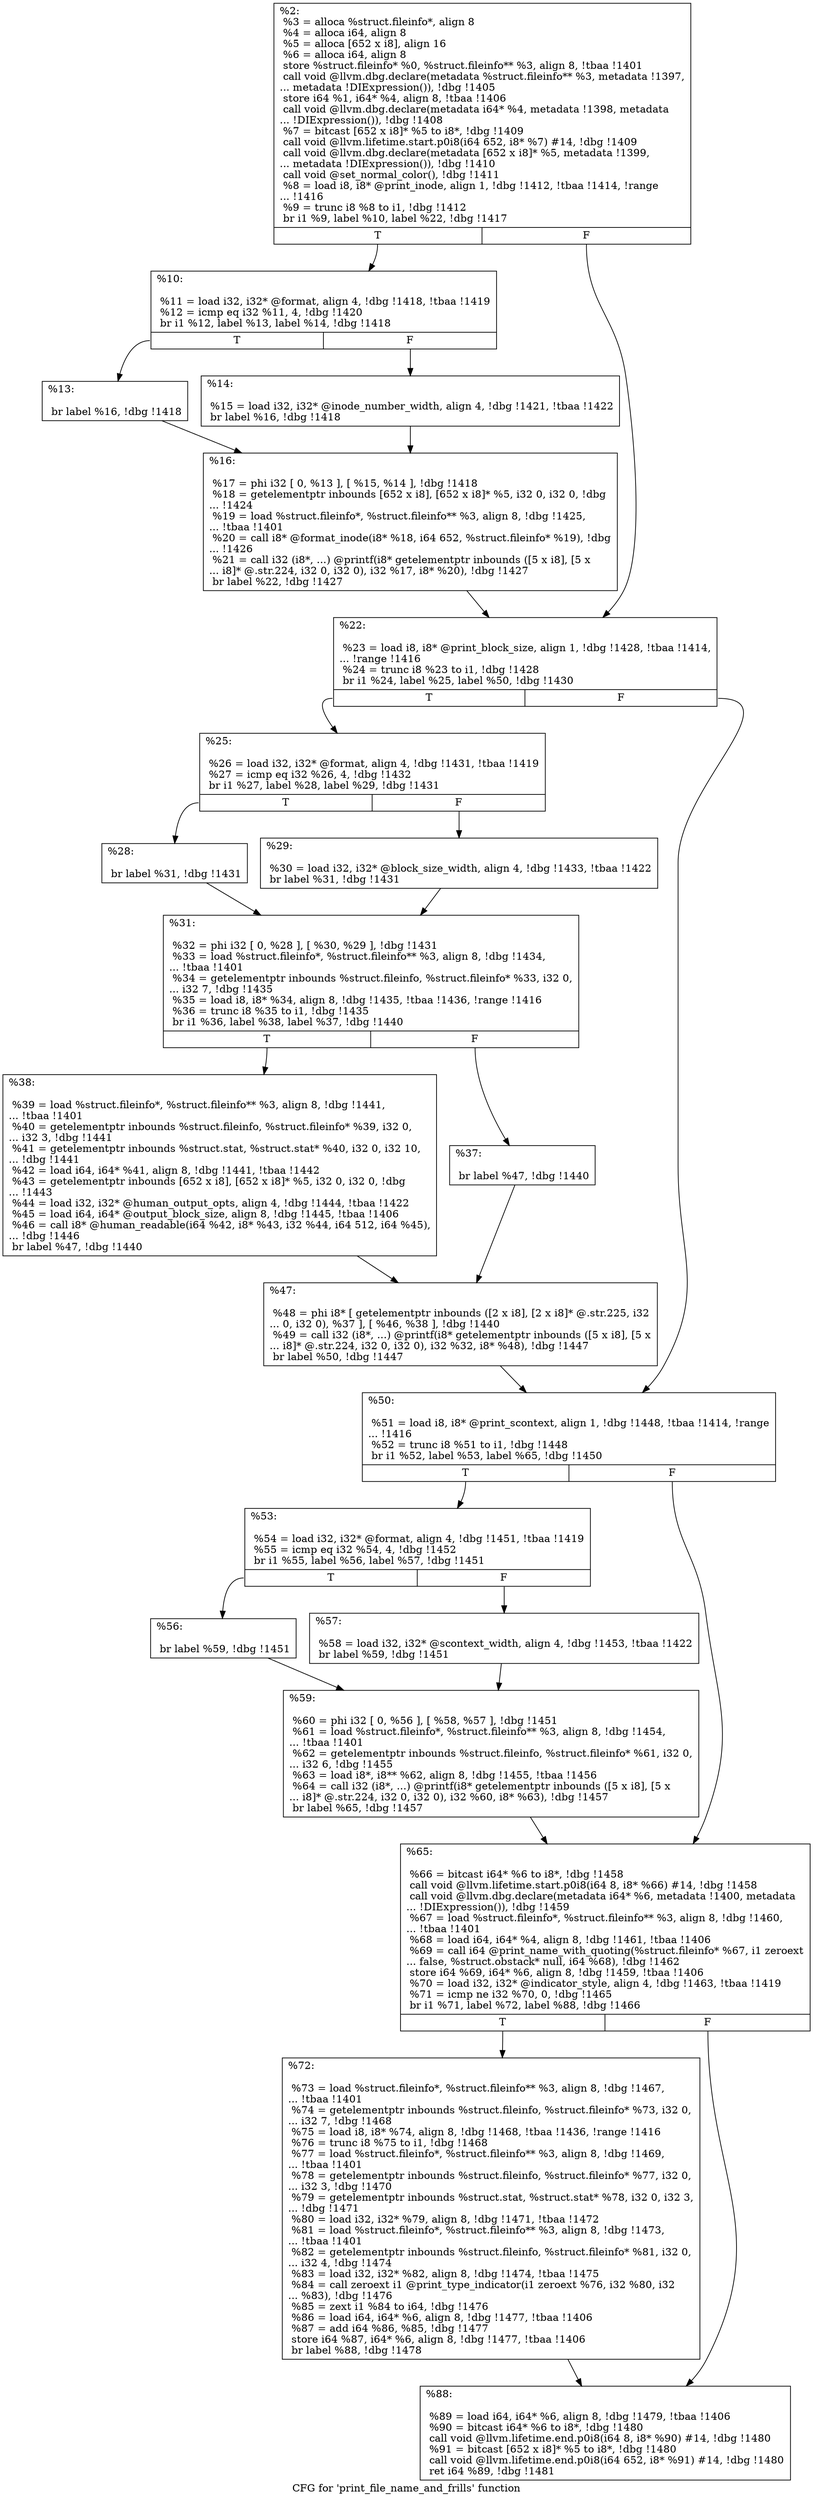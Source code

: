 digraph "CFG for 'print_file_name_and_frills' function" {
	label="CFG for 'print_file_name_and_frills' function";

	Node0x2383910 [shape=record,label="{%2:\l  %3 = alloca %struct.fileinfo*, align 8\l  %4 = alloca i64, align 8\l  %5 = alloca [652 x i8], align 16\l  %6 = alloca i64, align 8\l  store %struct.fileinfo* %0, %struct.fileinfo** %3, align 8, !tbaa !1401\l  call void @llvm.dbg.declare(metadata %struct.fileinfo** %3, metadata !1397,\l... metadata !DIExpression()), !dbg !1405\l  store i64 %1, i64* %4, align 8, !tbaa !1406\l  call void @llvm.dbg.declare(metadata i64* %4, metadata !1398, metadata\l... !DIExpression()), !dbg !1408\l  %7 = bitcast [652 x i8]* %5 to i8*, !dbg !1409\l  call void @llvm.lifetime.start.p0i8(i64 652, i8* %7) #14, !dbg !1409\l  call void @llvm.dbg.declare(metadata [652 x i8]* %5, metadata !1399,\l... metadata !DIExpression()), !dbg !1410\l  call void @set_normal_color(), !dbg !1411\l  %8 = load i8, i8* @print_inode, align 1, !dbg !1412, !tbaa !1414, !range\l... !1416\l  %9 = trunc i8 %8 to i1, !dbg !1412\l  br i1 %9, label %10, label %22, !dbg !1417\l|{<s0>T|<s1>F}}"];
	Node0x2383910:s0 -> Node0x2384ac0;
	Node0x2383910:s1 -> Node0x2384c00;
	Node0x2384ac0 [shape=record,label="{%10:\l\l  %11 = load i32, i32* @format, align 4, !dbg !1418, !tbaa !1419\l  %12 = icmp eq i32 %11, 4, !dbg !1420\l  br i1 %12, label %13, label %14, !dbg !1418\l|{<s0>T|<s1>F}}"];
	Node0x2384ac0:s0 -> Node0x2384b10;
	Node0x2384ac0:s1 -> Node0x2384b60;
	Node0x2384b10 [shape=record,label="{%13:\l\l  br label %16, !dbg !1418\l}"];
	Node0x2384b10 -> Node0x2384bb0;
	Node0x2384b60 [shape=record,label="{%14:\l\l  %15 = load i32, i32* @inode_number_width, align 4, !dbg !1421, !tbaa !1422\l  br label %16, !dbg !1418\l}"];
	Node0x2384b60 -> Node0x2384bb0;
	Node0x2384bb0 [shape=record,label="{%16:\l\l  %17 = phi i32 [ 0, %13 ], [ %15, %14 ], !dbg !1418\l  %18 = getelementptr inbounds [652 x i8], [652 x i8]* %5, i32 0, i32 0, !dbg\l... !1424\l  %19 = load %struct.fileinfo*, %struct.fileinfo** %3, align 8, !dbg !1425,\l... !tbaa !1401\l  %20 = call i8* @format_inode(i8* %18, i64 652, %struct.fileinfo* %19), !dbg\l... !1426\l  %21 = call i32 (i8*, ...) @printf(i8* getelementptr inbounds ([5 x i8], [5 x\l... i8]* @.str.224, i32 0, i32 0), i32 %17, i8* %20), !dbg !1427\l  br label %22, !dbg !1427\l}"];
	Node0x2384bb0 -> Node0x2384c00;
	Node0x2384c00 [shape=record,label="{%22:\l\l  %23 = load i8, i8* @print_block_size, align 1, !dbg !1428, !tbaa !1414,\l... !range !1416\l  %24 = trunc i8 %23 to i1, !dbg !1428\l  br i1 %24, label %25, label %50, !dbg !1430\l|{<s0>T|<s1>F}}"];
	Node0x2384c00:s0 -> Node0x2384c50;
	Node0x2384c00:s1 -> Node0x2384e80;
	Node0x2384c50 [shape=record,label="{%25:\l\l  %26 = load i32, i32* @format, align 4, !dbg !1431, !tbaa !1419\l  %27 = icmp eq i32 %26, 4, !dbg !1432\l  br i1 %27, label %28, label %29, !dbg !1431\l|{<s0>T|<s1>F}}"];
	Node0x2384c50:s0 -> Node0x2384ca0;
	Node0x2384c50:s1 -> Node0x2384cf0;
	Node0x2384ca0 [shape=record,label="{%28:\l\l  br label %31, !dbg !1431\l}"];
	Node0x2384ca0 -> Node0x2384d40;
	Node0x2384cf0 [shape=record,label="{%29:\l\l  %30 = load i32, i32* @block_size_width, align 4, !dbg !1433, !tbaa !1422\l  br label %31, !dbg !1431\l}"];
	Node0x2384cf0 -> Node0x2384d40;
	Node0x2384d40 [shape=record,label="{%31:\l\l  %32 = phi i32 [ 0, %28 ], [ %30, %29 ], !dbg !1431\l  %33 = load %struct.fileinfo*, %struct.fileinfo** %3, align 8, !dbg !1434,\l... !tbaa !1401\l  %34 = getelementptr inbounds %struct.fileinfo, %struct.fileinfo* %33, i32 0,\l... i32 7, !dbg !1435\l  %35 = load i8, i8* %34, align 8, !dbg !1435, !tbaa !1436, !range !1416\l  %36 = trunc i8 %35 to i1, !dbg !1435\l  br i1 %36, label %38, label %37, !dbg !1440\l|{<s0>T|<s1>F}}"];
	Node0x2384d40:s0 -> Node0x2384de0;
	Node0x2384d40:s1 -> Node0x2384d90;
	Node0x2384d90 [shape=record,label="{%37:\l\l  br label %47, !dbg !1440\l}"];
	Node0x2384d90 -> Node0x2384e30;
	Node0x2384de0 [shape=record,label="{%38:\l\l  %39 = load %struct.fileinfo*, %struct.fileinfo** %3, align 8, !dbg !1441,\l... !tbaa !1401\l  %40 = getelementptr inbounds %struct.fileinfo, %struct.fileinfo* %39, i32 0,\l... i32 3, !dbg !1441\l  %41 = getelementptr inbounds %struct.stat, %struct.stat* %40, i32 0, i32 10,\l... !dbg !1441\l  %42 = load i64, i64* %41, align 8, !dbg !1441, !tbaa !1442\l  %43 = getelementptr inbounds [652 x i8], [652 x i8]* %5, i32 0, i32 0, !dbg\l... !1443\l  %44 = load i32, i32* @human_output_opts, align 4, !dbg !1444, !tbaa !1422\l  %45 = load i64, i64* @output_block_size, align 8, !dbg !1445, !tbaa !1406\l  %46 = call i8* @human_readable(i64 %42, i8* %43, i32 %44, i64 512, i64 %45),\l... !dbg !1446\l  br label %47, !dbg !1440\l}"];
	Node0x2384de0 -> Node0x2384e30;
	Node0x2384e30 [shape=record,label="{%47:\l\l  %48 = phi i8* [ getelementptr inbounds ([2 x i8], [2 x i8]* @.str.225, i32\l... 0, i32 0), %37 ], [ %46, %38 ], !dbg !1440\l  %49 = call i32 (i8*, ...) @printf(i8* getelementptr inbounds ([5 x i8], [5 x\l... i8]* @.str.224, i32 0, i32 0), i32 %32, i8* %48), !dbg !1447\l  br label %50, !dbg !1447\l}"];
	Node0x2384e30 -> Node0x2384e80;
	Node0x2384e80 [shape=record,label="{%50:\l\l  %51 = load i8, i8* @print_scontext, align 1, !dbg !1448, !tbaa !1414, !range\l... !1416\l  %52 = trunc i8 %51 to i1, !dbg !1448\l  br i1 %52, label %53, label %65, !dbg !1450\l|{<s0>T|<s1>F}}"];
	Node0x2384e80:s0 -> Node0x2384ed0;
	Node0x2384e80:s1 -> Node0x2385010;
	Node0x2384ed0 [shape=record,label="{%53:\l\l  %54 = load i32, i32* @format, align 4, !dbg !1451, !tbaa !1419\l  %55 = icmp eq i32 %54, 4, !dbg !1452\l  br i1 %55, label %56, label %57, !dbg !1451\l|{<s0>T|<s1>F}}"];
	Node0x2384ed0:s0 -> Node0x2384f20;
	Node0x2384ed0:s1 -> Node0x2384f70;
	Node0x2384f20 [shape=record,label="{%56:\l\l  br label %59, !dbg !1451\l}"];
	Node0x2384f20 -> Node0x2384fc0;
	Node0x2384f70 [shape=record,label="{%57:\l\l  %58 = load i32, i32* @scontext_width, align 4, !dbg !1453, !tbaa !1422\l  br label %59, !dbg !1451\l}"];
	Node0x2384f70 -> Node0x2384fc0;
	Node0x2384fc0 [shape=record,label="{%59:\l\l  %60 = phi i32 [ 0, %56 ], [ %58, %57 ], !dbg !1451\l  %61 = load %struct.fileinfo*, %struct.fileinfo** %3, align 8, !dbg !1454,\l... !tbaa !1401\l  %62 = getelementptr inbounds %struct.fileinfo, %struct.fileinfo* %61, i32 0,\l... i32 6, !dbg !1455\l  %63 = load i8*, i8** %62, align 8, !dbg !1455, !tbaa !1456\l  %64 = call i32 (i8*, ...) @printf(i8* getelementptr inbounds ([5 x i8], [5 x\l... i8]* @.str.224, i32 0, i32 0), i32 %60, i8* %63), !dbg !1457\l  br label %65, !dbg !1457\l}"];
	Node0x2384fc0 -> Node0x2385010;
	Node0x2385010 [shape=record,label="{%65:\l\l  %66 = bitcast i64* %6 to i8*, !dbg !1458\l  call void @llvm.lifetime.start.p0i8(i64 8, i8* %66) #14, !dbg !1458\l  call void @llvm.dbg.declare(metadata i64* %6, metadata !1400, metadata\l... !DIExpression()), !dbg !1459\l  %67 = load %struct.fileinfo*, %struct.fileinfo** %3, align 8, !dbg !1460,\l... !tbaa !1401\l  %68 = load i64, i64* %4, align 8, !dbg !1461, !tbaa !1406\l  %69 = call i64 @print_name_with_quoting(%struct.fileinfo* %67, i1 zeroext\l... false, %struct.obstack* null, i64 %68), !dbg !1462\l  store i64 %69, i64* %6, align 8, !dbg !1459, !tbaa !1406\l  %70 = load i32, i32* @indicator_style, align 4, !dbg !1463, !tbaa !1419\l  %71 = icmp ne i32 %70, 0, !dbg !1465\l  br i1 %71, label %72, label %88, !dbg !1466\l|{<s0>T|<s1>F}}"];
	Node0x2385010:s0 -> Node0x2385060;
	Node0x2385010:s1 -> Node0x23850b0;
	Node0x2385060 [shape=record,label="{%72:\l\l  %73 = load %struct.fileinfo*, %struct.fileinfo** %3, align 8, !dbg !1467,\l... !tbaa !1401\l  %74 = getelementptr inbounds %struct.fileinfo, %struct.fileinfo* %73, i32 0,\l... i32 7, !dbg !1468\l  %75 = load i8, i8* %74, align 8, !dbg !1468, !tbaa !1436, !range !1416\l  %76 = trunc i8 %75 to i1, !dbg !1468\l  %77 = load %struct.fileinfo*, %struct.fileinfo** %3, align 8, !dbg !1469,\l... !tbaa !1401\l  %78 = getelementptr inbounds %struct.fileinfo, %struct.fileinfo* %77, i32 0,\l... i32 3, !dbg !1470\l  %79 = getelementptr inbounds %struct.stat, %struct.stat* %78, i32 0, i32 3,\l... !dbg !1471\l  %80 = load i32, i32* %79, align 8, !dbg !1471, !tbaa !1472\l  %81 = load %struct.fileinfo*, %struct.fileinfo** %3, align 8, !dbg !1473,\l... !tbaa !1401\l  %82 = getelementptr inbounds %struct.fileinfo, %struct.fileinfo* %81, i32 0,\l... i32 4, !dbg !1474\l  %83 = load i32, i32* %82, align 8, !dbg !1474, !tbaa !1475\l  %84 = call zeroext i1 @print_type_indicator(i1 zeroext %76, i32 %80, i32\l... %83), !dbg !1476\l  %85 = zext i1 %84 to i64, !dbg !1476\l  %86 = load i64, i64* %6, align 8, !dbg !1477, !tbaa !1406\l  %87 = add i64 %86, %85, !dbg !1477\l  store i64 %87, i64* %6, align 8, !dbg !1477, !tbaa !1406\l  br label %88, !dbg !1478\l}"];
	Node0x2385060 -> Node0x23850b0;
	Node0x23850b0 [shape=record,label="{%88:\l\l  %89 = load i64, i64* %6, align 8, !dbg !1479, !tbaa !1406\l  %90 = bitcast i64* %6 to i8*, !dbg !1480\l  call void @llvm.lifetime.end.p0i8(i64 8, i8* %90) #14, !dbg !1480\l  %91 = bitcast [652 x i8]* %5 to i8*, !dbg !1480\l  call void @llvm.lifetime.end.p0i8(i64 652, i8* %91) #14, !dbg !1480\l  ret i64 %89, !dbg !1481\l}"];
}
